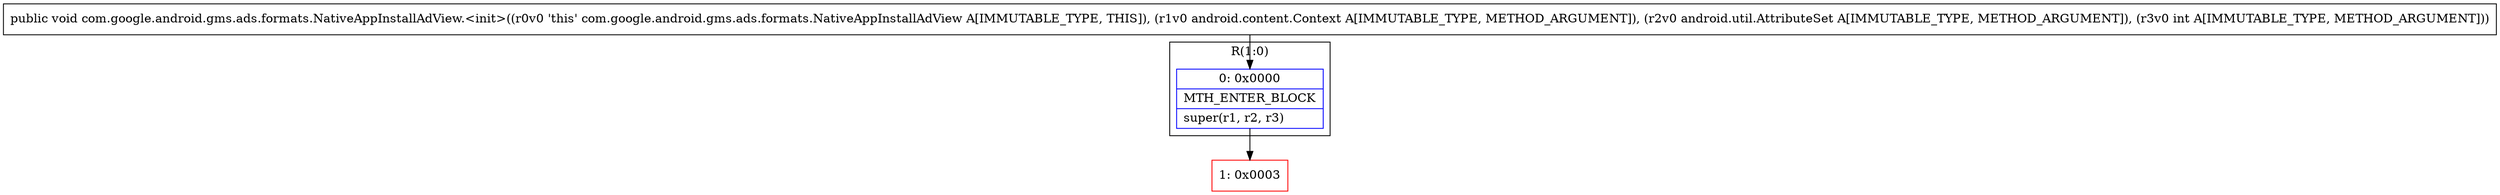 digraph "CFG forcom.google.android.gms.ads.formats.NativeAppInstallAdView.\<init\>(Landroid\/content\/Context;Landroid\/util\/AttributeSet;I)V" {
subgraph cluster_Region_1748710995 {
label = "R(1:0)";
node [shape=record,color=blue];
Node_0 [shape=record,label="{0\:\ 0x0000|MTH_ENTER_BLOCK\l|super(r1, r2, r3)\l}"];
}
Node_1 [shape=record,color=red,label="{1\:\ 0x0003}"];
MethodNode[shape=record,label="{public void com.google.android.gms.ads.formats.NativeAppInstallAdView.\<init\>((r0v0 'this' com.google.android.gms.ads.formats.NativeAppInstallAdView A[IMMUTABLE_TYPE, THIS]), (r1v0 android.content.Context A[IMMUTABLE_TYPE, METHOD_ARGUMENT]), (r2v0 android.util.AttributeSet A[IMMUTABLE_TYPE, METHOD_ARGUMENT]), (r3v0 int A[IMMUTABLE_TYPE, METHOD_ARGUMENT])) }"];
MethodNode -> Node_0;
Node_0 -> Node_1;
}


